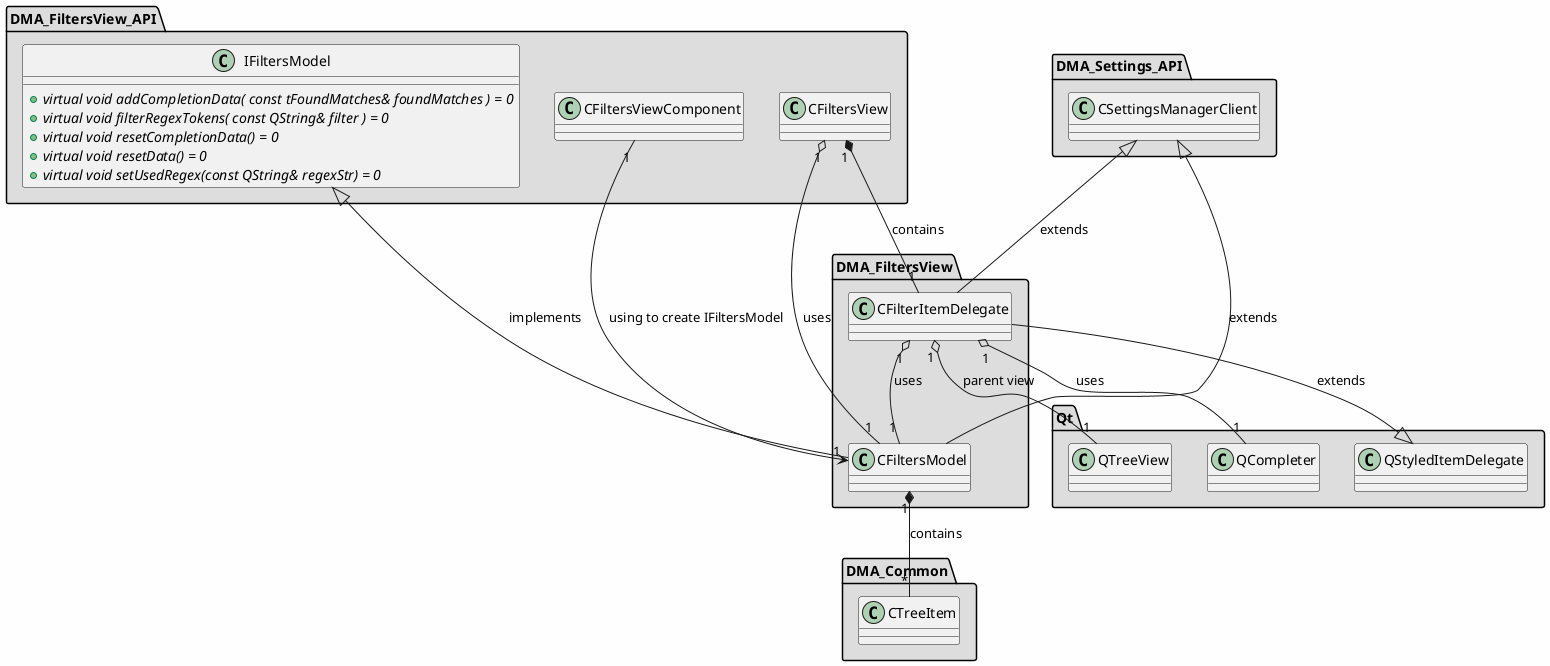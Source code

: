 
@startuml

skinparam backgroundColor #FEFEFE
skinparam wrapWidth 600
package "DMA_Common" #DDDDDD
{

class "CTreeItem"
{
}

}

package "DMA_FiltersView" #DDDDDD
{

class "CFilterItemDelegate"
{
}

class "CFiltersModel"
{
}

}

package "DMA_FiltersView_API" #DDDDDD
{

class "CFiltersView"
{
}

class "CFiltersViewComponent"
{
}

class "IFiltersModel"
{
    + {abstract} virtual void addCompletionData( const tFoundMatches& foundMatches ) = 0
    + {abstract} virtual void filterRegexTokens( const QString& filter ) = 0
    + {abstract} virtual void resetCompletionData() = 0
    + {abstract} virtual void resetData() = 0
    + {abstract} virtual void setUsedRegex(const QString& regexStr) = 0
}

}

package "DMA_Settings_API" #DDDDDD
{

class "CSettingsManagerClient"
{
}

}

package "Qt" #DDDDDD
{

class "QCompleter"
{
}

class "QStyledItemDelegate"
{
}

class "QTreeView"
{
}

}

'====================Inheritance section====================
CSettingsManagerClient <|-- CFilterItemDelegate : extends
QStyledItemDelegate <|-- CFilterItemDelegate : extends
CSettingsManagerClient <|-- CFiltersModel : extends
IFiltersModel <|-- CFiltersModel : implements

'====================Dependencies section====================
CFilterItemDelegate "1" o-- "1" CFiltersModel : uses
CFilterItemDelegate "1" o-- "1" QCompleter : uses
CFilterItemDelegate "1" o-- "1" QTreeView : parent view
CFiltersModel "1" *-- "*" CTreeItem : contains
CFiltersView "1" *-- "1" CFilterItemDelegate : contains
CFiltersView "1" o-- "1" CFiltersModel : uses
CFiltersViewComponent "1" --> "1" CFiltersModel : using to create IFiltersModel

@enduml
